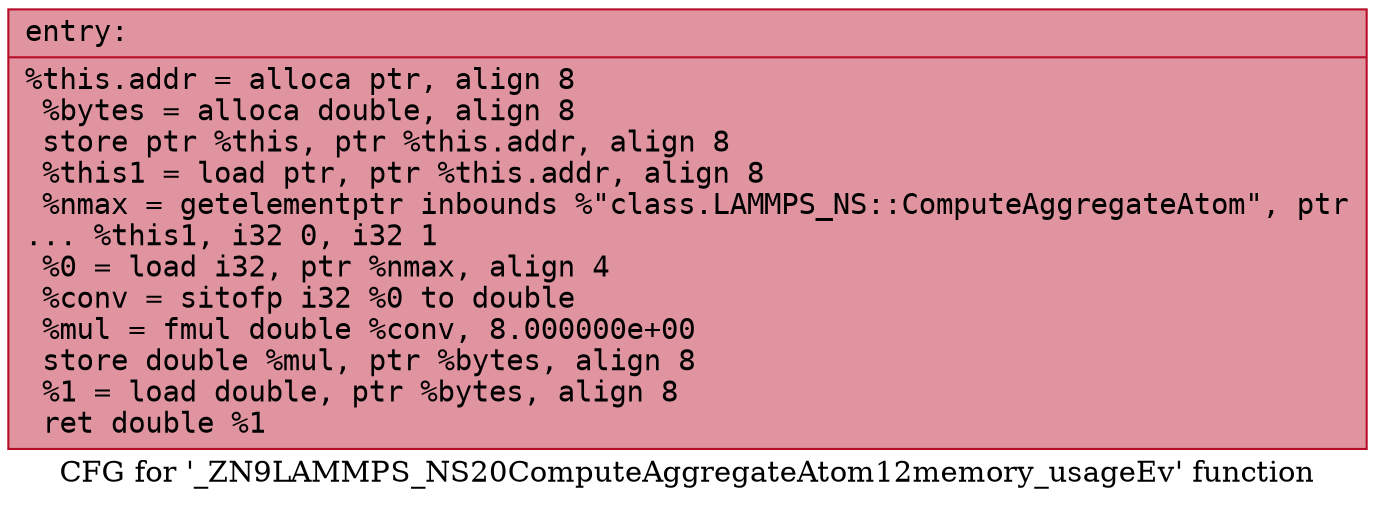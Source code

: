 digraph "CFG for '_ZN9LAMMPS_NS20ComputeAggregateAtom12memory_usageEv' function" {
	label="CFG for '_ZN9LAMMPS_NS20ComputeAggregateAtom12memory_usageEv' function";

	Node0x5614ad82b6b0 [shape=record,color="#b70d28ff", style=filled, fillcolor="#b70d2870" fontname="Courier",label="{entry:\l|  %this.addr = alloca ptr, align 8\l  %bytes = alloca double, align 8\l  store ptr %this, ptr %this.addr, align 8\l  %this1 = load ptr, ptr %this.addr, align 8\l  %nmax = getelementptr inbounds %\"class.LAMMPS_NS::ComputeAggregateAtom\", ptr\l... %this1, i32 0, i32 1\l  %0 = load i32, ptr %nmax, align 4\l  %conv = sitofp i32 %0 to double\l  %mul = fmul double %conv, 8.000000e+00\l  store double %mul, ptr %bytes, align 8\l  %1 = load double, ptr %bytes, align 8\l  ret double %1\l}"];
}
